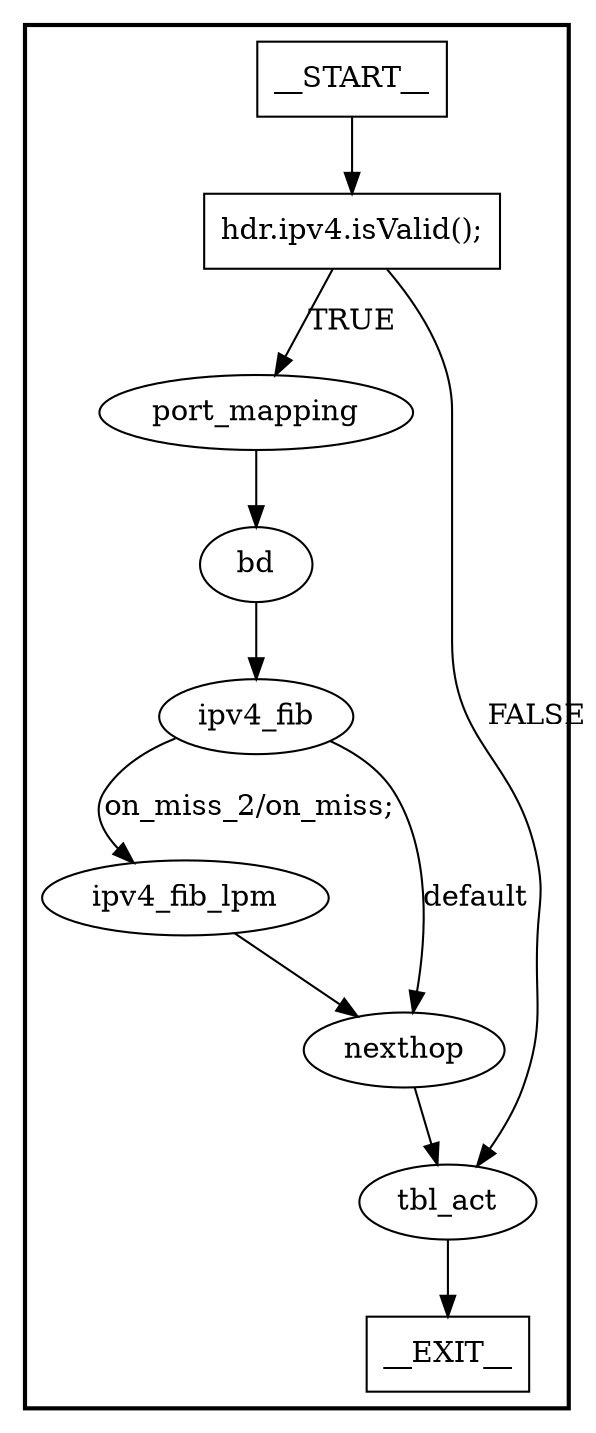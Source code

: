 digraph ingress {
subgraph cluster {
graph [
label="", labeljust=r, style=bold];
0[label=__START__, margin="", shape=rectangle, style=solid];
1[label=__EXIT__, margin="", shape=rectangle, style=solid];
2[label="hdr.ipv4.isValid();", margin="", shape=rectangle, style=solid];
3[label=port_mapping, margin="", shape=ellipse, style=solid];
4[label=bd, margin="", shape=ellipse, style=solid];
5[label=ipv4_fib, margin="", shape=ellipse, style=solid];
6[label=ipv4_fib_lpm, margin="", shape=ellipse, style=solid];
7[label=nexthop, margin="", shape=ellipse, style=solid];
8[label=tbl_act, margin="", shape=ellipse, style=solid];
0 -> 2[label=""];
2 -> 3[label=TRUE];
2 -> 8[label=FALSE];
3 -> 4[label=""];
4 -> 5[label=""];
5 -> 6[label="on_miss_2/on_miss;"];
5 -> 7[label=default];
6 -> 7[label=""];
7 -> 8[label=""];
8 -> 1[label=""];
}
}

